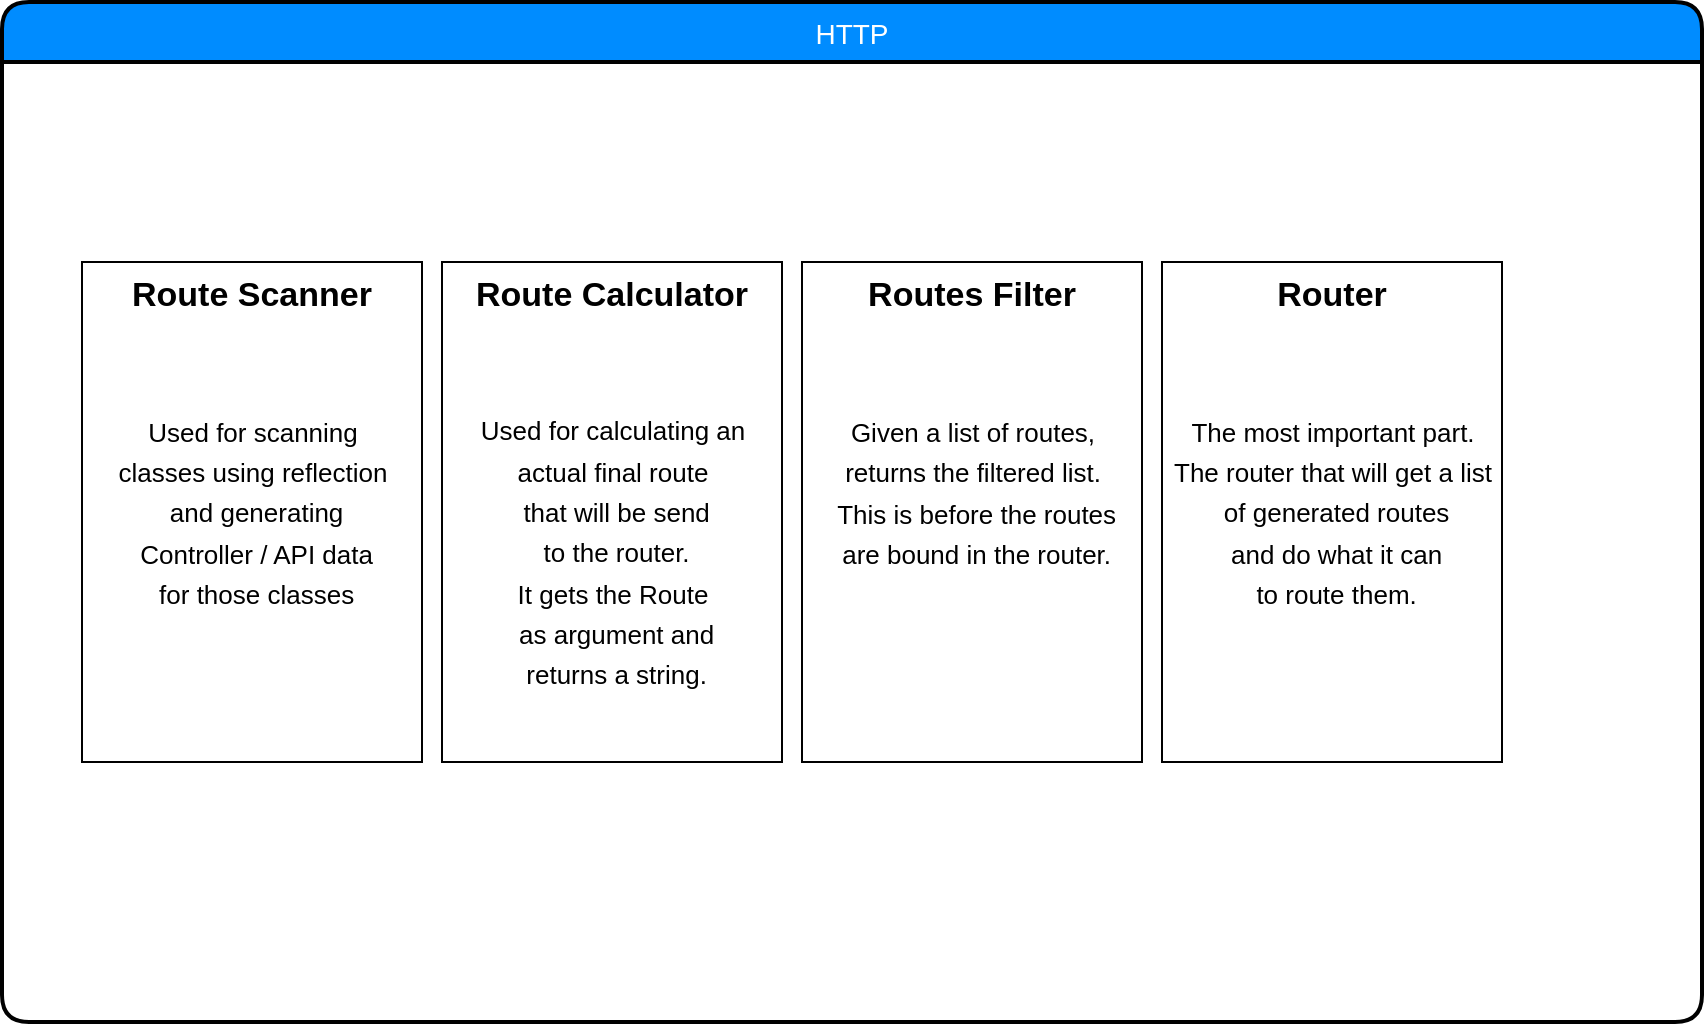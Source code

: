 <mxfile version="12.5.1" type="device"><diagram id="0EubvcYeMMgT85ew5-ZP" name="Page-1"><mxGraphModel dx="2370" dy="1470" grid="1" gridSize="10" guides="1" tooltips="1" connect="1" arrows="1" fold="1" page="1" pageScale="1" pageWidth="850" pageHeight="1100" math="0" shadow="0"><root><mxCell id="0"/><mxCell id="1" parent="0"/><mxCell id="Ir_IeeriZtgq13DHp_B1-2" value="HTTP" style="swimlane;childLayout=stackLayout;horizontal=1;startSize=30;horizontalStack=0;fillColor=#008cff;fontColor=#FFFFFF;rounded=1;fontSize=14;fontStyle=0;strokeWidth=2;resizeParent=0;resizeLast=1;shadow=0;dashed=0;align=center;" vertex="1" parent="1"><mxGeometry y="490" width="850" height="510" as="geometry"/></mxCell><mxCell id="Ir_IeeriZtgq13DHp_B1-15" value="Route Scanner" style="rounded=0;whiteSpace=wrap;html=1;fillColor=#ffffff;labelPosition=center;verticalLabelPosition=middle;align=center;verticalAlign=top;horizontal=1;fontSize=17;fontStyle=1" vertex="1" parent="1"><mxGeometry x="40" y="620" width="170" height="250" as="geometry"/></mxCell><mxCell id="Ir_IeeriZtgq13DHp_B1-20" value="&lt;font style=&quot;font-size: 13px&quot;&gt;Used for scanning &lt;br&gt;classes using reflection&lt;br&gt;&amp;nbsp;and generating&lt;br&gt;&amp;nbsp;Controller / API data&lt;br&gt;&amp;nbsp;for those classes&lt;/font&gt;" style="text;html=1;align=center;verticalAlign=middle;resizable=0;points=[];autosize=1;fontSize=17;" vertex="1" parent="1"><mxGeometry x="50" y="690" width="150" height="110" as="geometry"/></mxCell><mxCell id="Ir_IeeriZtgq13DHp_B1-21" value="Route Calculator" style="rounded=0;whiteSpace=wrap;html=1;fillColor=#ffffff;labelPosition=center;verticalLabelPosition=middle;align=center;verticalAlign=top;horizontal=1;fontSize=17;fontStyle=1" vertex="1" parent="1"><mxGeometry x="220" y="620" width="170" height="250" as="geometry"/></mxCell><mxCell id="Ir_IeeriZtgq13DHp_B1-22" value="&lt;span style=&quot;font-size: 13px&quot;&gt;Used for calculating an &lt;br&gt;actual final route&lt;br&gt;&amp;nbsp;that will be send&lt;br&gt;&amp;nbsp;to the router. &lt;br&gt;It gets the Route&lt;br&gt;&amp;nbsp;as argument and&lt;br&gt;&amp;nbsp;returns a string.&lt;/span&gt;" style="text;html=1;align=center;verticalAlign=middle;resizable=0;points=[];autosize=1;fontSize=17;" vertex="1" parent="1"><mxGeometry x="230" y="690" width="150" height="150" as="geometry"/></mxCell><mxCell id="Ir_IeeriZtgq13DHp_B1-23" value="Routes Filter" style="rounded=0;whiteSpace=wrap;html=1;fillColor=#ffffff;labelPosition=center;verticalLabelPosition=middle;align=center;verticalAlign=top;horizontal=1;fontSize=17;fontStyle=1" vertex="1" parent="1"><mxGeometry x="400" y="620" width="170" height="250" as="geometry"/></mxCell><mxCell id="Ir_IeeriZtgq13DHp_B1-24" value="&lt;span style=&quot;font-size: 13px&quot;&gt;Given a list of routes, &lt;br&gt;returns the filtered list.&lt;br&gt;&amp;nbsp;This is before the routes&lt;br&gt;&amp;nbsp;are bound in the router.&lt;/span&gt;" style="text;html=1;align=center;verticalAlign=middle;resizable=0;points=[];autosize=1;fontSize=17;" vertex="1" parent="1"><mxGeometry x="405" y="690" width="160" height="90" as="geometry"/></mxCell><mxCell id="Ir_IeeriZtgq13DHp_B1-25" value="Router" style="rounded=0;whiteSpace=wrap;html=1;fillColor=#ffffff;labelPosition=center;verticalLabelPosition=middle;align=center;verticalAlign=top;horizontal=1;fontSize=17;fontStyle=1" vertex="1" parent="1"><mxGeometry x="580" y="620" width="170" height="250" as="geometry"/></mxCell><mxCell id="Ir_IeeriZtgq13DHp_B1-26" value="&lt;span style=&quot;font-size: 13px&quot;&gt;The most important part. &lt;br&gt;The router that will get a list&lt;br&gt;&amp;nbsp;of generated routes&lt;br&gt;&amp;nbsp;and do what it can&lt;br&gt;&amp;nbsp;to route them.&lt;/span&gt;" style="text;html=1;align=center;verticalAlign=middle;resizable=0;points=[];autosize=1;fontSize=17;" vertex="1" parent="1"><mxGeometry x="580" y="690" width="170" height="110" as="geometry"/></mxCell></root></mxGraphModel></diagram></mxfile>